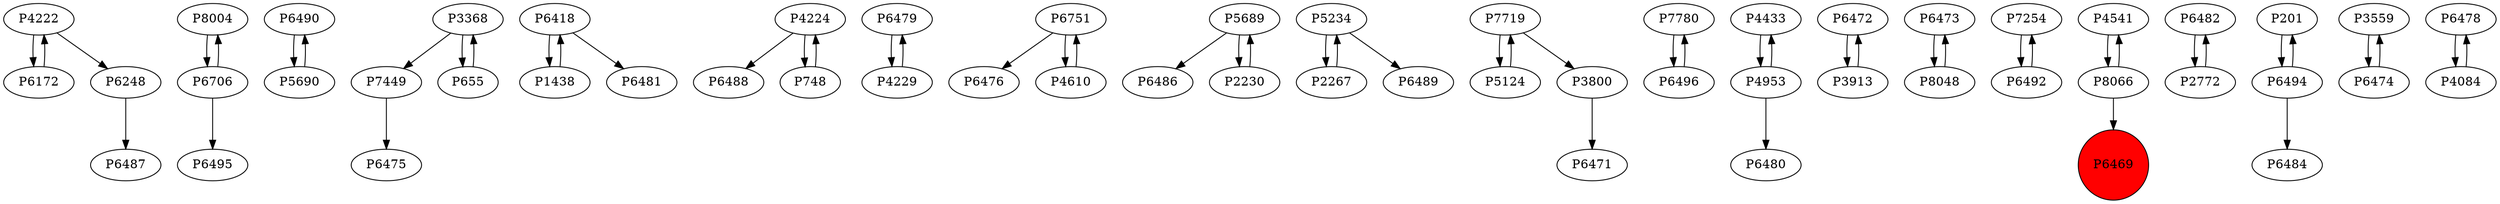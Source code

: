 digraph {
	P4222 -> P6172
	P8004 -> P6706
	P6490 -> P5690
	P7449 -> P6475
	P6418 -> P1438
	P4224 -> P6488
	P6479 -> P4229
	P6751 -> P6476
	P5689 -> P6486
	P6418 -> P6481
	P5234 -> P2267
	P3800 -> P6471
	P7780 -> P6496
	P4433 -> P4953
	P4610 -> P6751
	P3368 -> P7449
	P6706 -> P6495
	P748 -> P4224
	P6496 -> P7780
	P6472 -> P3913
	P4953 -> P6480
	P5690 -> P6490
	P6473 -> P8048
	P5689 -> P2230
	P5124 -> P7719
	P6751 -> P4610
	P7254 -> P6492
	P4224 -> P748
	P2267 -> P5234
	P4541 -> P8066
	P6482 -> P2772
	P201 -> P6494
	P6248 -> P6487
	P6706 -> P8004
	P2230 -> P5689
	P6494 -> P201
	P5234 -> P6489
	P3368 -> P655
	P6494 -> P6484
	P655 -> P3368
	P3559 -> P6474
	P8066 -> P4541
	P3913 -> P6472
	P8066 -> P6469
	P4229 -> P6479
	P8048 -> P6473
	P4222 -> P6248
	P6172 -> P4222
	P4953 -> P4433
	P1438 -> P6418
	P6474 -> P3559
	P6478 -> P4084
	P2772 -> P6482
	P4084 -> P6478
	P7719 -> P5124
	P7719 -> P3800
	P6492 -> P7254
	P6469 [shape=circle]
	P6469 [style=filled]
	P6469 [fillcolor=red]
}